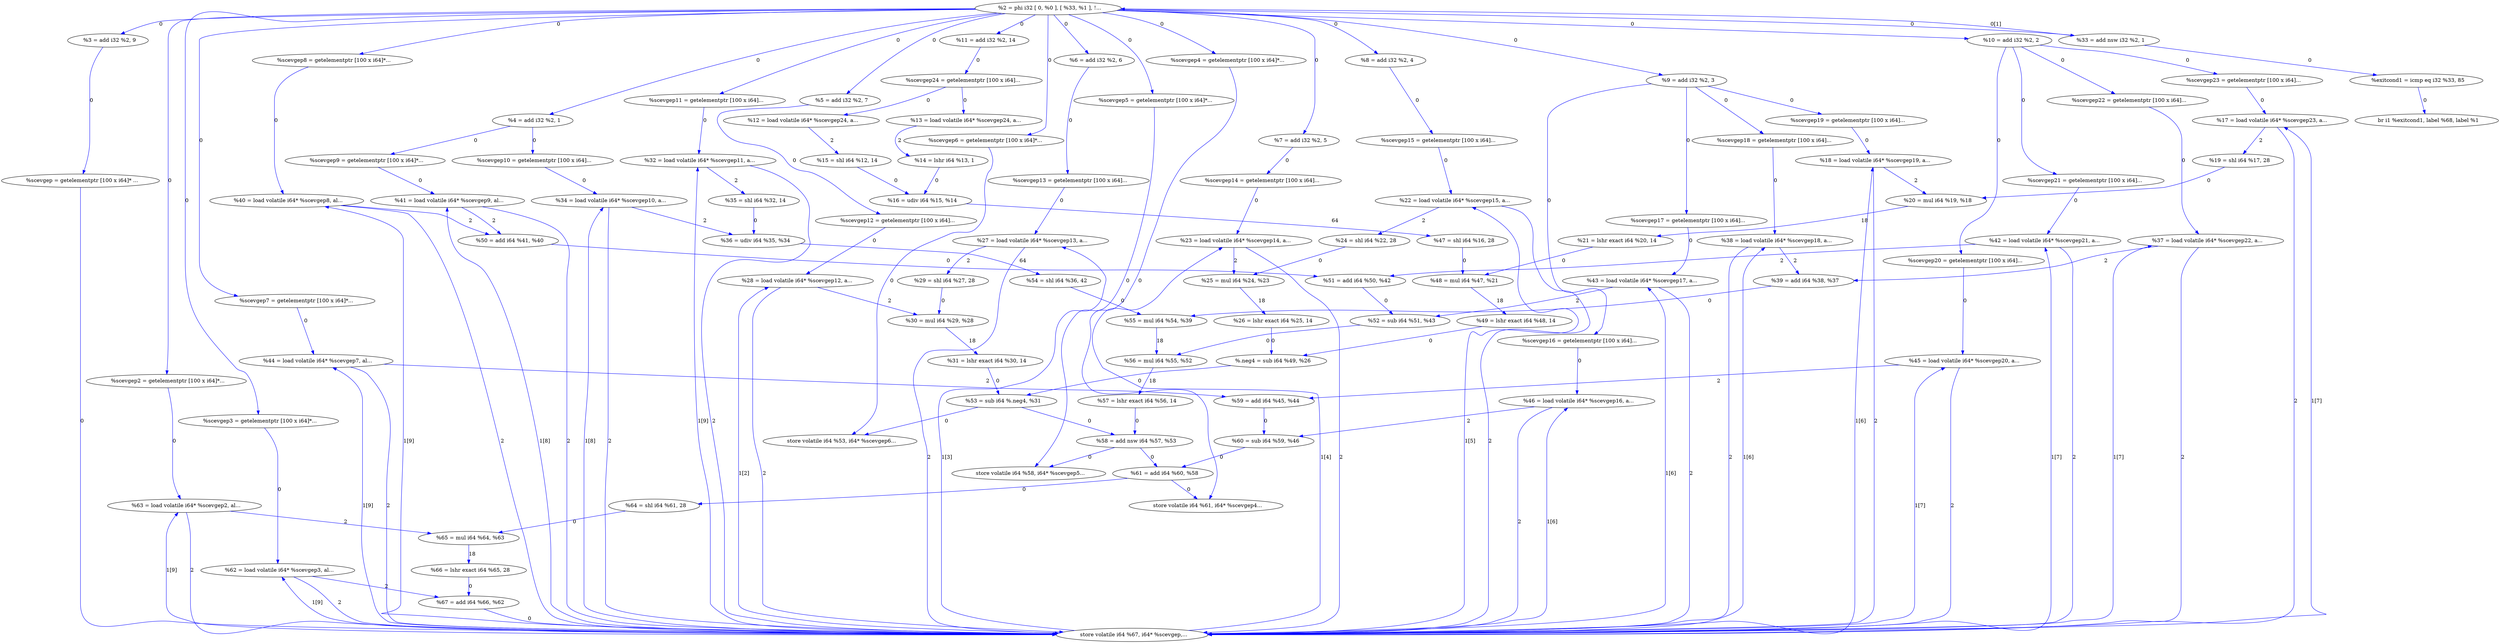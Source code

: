 digraph {
Node0x33af640[label="  %3 = add i32 %2, 9"];
Node0x33af560[label="  %2 = phi i32 [ 0, %0 ], [ %33, %1 ], !..."];
Node0x33af560 -> Node0x33af640[label="0",color=blue];
Node0x3402050[label="  %scevgep2 = getelementptr [100 x i64]*..."];
Node0x33af560 -> Node0x3402050[label="0",color=blue];
Node0x3402130[label="  %scevgep3 = getelementptr [100 x i64]*..."];
Node0x33af560 -> Node0x3402130[label="0",color=blue];
Node0x3402210[label="  %scevgep4 = getelementptr [100 x i64]*..."];
Node0x33af560 -> Node0x3402210[label="0",color=blue];
Node0x34022f0[label="  %scevgep5 = getelementptr [100 x i64]*..."];
Node0x33af560 -> Node0x34022f0[label="0",color=blue];
Node0x34023d0[label="  %scevgep6 = getelementptr [100 x i64]*..."];
Node0x33af560 -> Node0x34023d0[label="0",color=blue];
Node0x34024b0[label="  %scevgep7 = getelementptr [100 x i64]*..."];
Node0x33af560 -> Node0x34024b0[label="0",color=blue];
Node0x3402590[label="  %scevgep8 = getelementptr [100 x i64]*..."];
Node0x33af560 -> Node0x3402590[label="0",color=blue];
Node0x3402670[label="  %4 = add i32 %2, 1"];
Node0x33af560 -> Node0x3402670[label="0",color=blue];
Node0x3402910[label="  %scevgep11 = getelementptr [100 x i64]..."];
Node0x33af560 -> Node0x3402910[label="0",color=blue];
Node0x34029f0[label="  %5 = add i32 %2, 7"];
Node0x33af560 -> Node0x34029f0[label="0",color=blue];
Node0x3402bb0[label="  %6 = add i32 %2, 6"];
Node0x33af560 -> Node0x3402bb0[label="0",color=blue];
Node0x3402d70[label="  %7 = add i32 %2, 5"];
Node0x33af560 -> Node0x3402d70[label="0",color=blue];
Node0x3402f30[label="  %8 = add i32 %2, 4"];
Node0x33af560 -> Node0x3402f30[label="0",color=blue];
Node0x34030f0[label="  %9 = add i32 %2, 3"];
Node0x33af560 -> Node0x34030f0[label="0",color=blue];
Node0x3403550[label="  %10 = add i32 %2, 2"];
Node0x33af560 -> Node0x3403550[label="0",color=blue];
Node0x34039b0[label="  %11 = add i32 %2, 14"];
Node0x33af560 -> Node0x34039b0[label="0",color=blue];
Node0x3405410[label="  %33 = add nsw i32 %2, 1"];
Node0x33af560 -> Node0x3405410[label="0",color=blue];
Node0x3401eb0[label="  %scevgep = getelementptr [100 x i64]* ..."];
Node0x33af640 -> Node0x3401eb0[label="0",color=blue];
Node0x34047a0[label="  store volatile i64 %67, i64* %scevgep,..."];
Node0x3401eb0 -> Node0x34047a0[label="0",color=blue];
Node0x34071d0[label="  %63 = load volatile i64* %scevgep2, al..."];
Node0x3402050 -> Node0x34071d0[label="0",color=blue];
Node0x34070f0[label="  %62 = load volatile i64* %scevgep3, al..."];
Node0x3402130 -> Node0x34070f0[label="0",color=blue];
Node0x3407010[label="  store volatile i64 %61, i64* %scevgep4..."];
Node0x3402210 -> Node0x3407010[label="0",color=blue];
Node0x3406c90[label="  store volatile i64 %58, i64* %scevgep5..."];
Node0x34022f0 -> Node0x3406c90[label="0",color=blue];
Node0x3406ad0[label="  store volatile i64 %53, i64* %scevgep6..."];
Node0x34023d0 -> Node0x3406ad0[label="0",color=blue];
Node0x3405db0[label="  %44 = load volatile i64* %scevgep7, al..."];
Node0x34024b0 -> Node0x3405db0[label="0",color=blue];
Node0x3405a30[label="  %40 = load volatile i64* %scevgep8, al..."];
Node0x3402590 -> Node0x3405a30[label="0",color=blue];
Node0x3402750[label="  %scevgep9 = getelementptr [100 x i64]*..."];
Node0x3402670 -> Node0x3402750[label="0",color=blue];
Node0x3402830[label="  %scevgep10 = getelementptr [100 x i64]..."];
Node0x3402670 -> Node0x3402830[label="0",color=blue];
Node0x3405b10[label="  %41 = load volatile i64* %scevgep9, al..."];
Node0x3402750 -> Node0x3405b10[label="0",color=blue];
Node0x34054f0[label="  %34 = load volatile i64* %scevgep10, a..."];
Node0x3402830 -> Node0x34054f0[label="0",color=blue];
Node0x3405330[label="  %32 = load volatile i64* %scevgep11, a..."];
Node0x3402910 -> Node0x3405330[label="0",color=blue];
Node0x3402ad0[label="  %scevgep12 = getelementptr [100 x i64]..."];
Node0x34029f0 -> Node0x3402ad0[label="0",color=blue];
Node0x3404fb0[label="  %28 = load volatile i64* %scevgep12, a..."];
Node0x3402ad0 -> Node0x3404fb0[label="0",color=blue];
Node0x3402c90[label="  %scevgep13 = getelementptr [100 x i64]..."];
Node0x3402bb0 -> Node0x3402c90[label="0",color=blue];
Node0x3401d40[label="  %27 = load volatile i64* %scevgep13, a..."];
Node0x3402c90 -> Node0x3401d40[label="0",color=blue];
Node0x3402e50[label="  %scevgep14 = getelementptr [100 x i64]..."];
Node0x3402d70 -> Node0x3402e50[label="0",color=blue];
Node0x34046c0[label="  %23 = load volatile i64* %scevgep14, a..."];
Node0x3402e50 -> Node0x34046c0[label="0",color=blue];
Node0x3403010[label="  %scevgep15 = getelementptr [100 x i64]..."];
Node0x3402f30 -> Node0x3403010[label="0",color=blue];
Node0x34045e0[label="  %22 = load volatile i64* %scevgep15, a..."];
Node0x3403010 -> Node0x34045e0[label="0",color=blue];
Node0x34031d0[label="  %scevgep16 = getelementptr [100 x i64]..."];
Node0x34030f0 -> Node0x34031d0[label="0",color=blue];
Node0x34032b0[label="  %scevgep17 = getelementptr [100 x i64]..."];
Node0x34030f0 -> Node0x34032b0[label="0",color=blue];
Node0x3403390[label="  %scevgep18 = getelementptr [100 x i64]..."];
Node0x34030f0 -> Node0x3403390[label="0",color=blue];
Node0x3403470[label="  %scevgep19 = getelementptr [100 x i64]..."];
Node0x34030f0 -> Node0x3403470[label="0",color=blue];
Node0x3405f70[label="  %46 = load volatile i64* %scevgep16, a..."];
Node0x34031d0 -> Node0x3405f70[label="0",color=blue];
Node0x3405cd0[label="  %43 = load volatile i64* %scevgep17, a..."];
Node0x34032b0 -> Node0x3405cd0[label="0",color=blue];
Node0x3405870[label="  %38 = load volatile i64* %scevgep18, a..."];
Node0x3403390 -> Node0x3405870[label="0",color=blue];
Node0x34041e0[label="  %18 = load volatile i64* %scevgep19, a..."];
Node0x3403470 -> Node0x34041e0[label="0",color=blue];
Node0x3403630[label="  %scevgep20 = getelementptr [100 x i64]..."];
Node0x3403550 -> Node0x3403630[label="0",color=blue];
Node0x3403710[label="  %scevgep21 = getelementptr [100 x i64]..."];
Node0x3403550 -> Node0x3403710[label="0",color=blue];
Node0x34037f0[label="  %scevgep22 = getelementptr [100 x i64]..."];
Node0x3403550 -> Node0x34037f0[label="0",color=blue];
Node0x34038d0[label="  %scevgep23 = getelementptr [100 x i64]..."];
Node0x3403550 -> Node0x34038d0[label="0",color=blue];
Node0x3405e90[label="  %45 = load volatile i64* %scevgep20, a..."];
Node0x3403630 -> Node0x3405e90[label="0",color=blue];
Node0x3405bf0[label="  %42 = load volatile i64* %scevgep21, a..."];
Node0x3403710 -> Node0x3405bf0[label="0",color=blue];
Node0x3405790[label="  %37 = load volatile i64* %scevgep22, a..."];
Node0x34037f0 -> Node0x3405790[label="0",color=blue];
Node0x3404100[label="  %17 = load volatile i64* %scevgep23, a..."];
Node0x34038d0 -> Node0x3404100[label="0",color=blue];
Node0x3403a90[label="  %scevgep24 = getelementptr [100 x i64]..."];
Node0x34039b0 -> Node0x3403a90[label="0",color=blue];
Node0x3403c50[label="  %12 = load volatile i64* %scevgep24, a..."];
Node0x3403a90 -> Node0x3403c50[label="0",color=blue];
Node0x3403d30[label="  %13 = load volatile i64* %scevgep24, a..."];
Node0x3403a90 -> Node0x3403d30[label="0",color=blue];
Node0x3403ef0[label="  %15 = shl i64 %12, 14"];
Node0x3403c50 -> Node0x3403ef0[label="2",color=blue];
Node0x3403e10[label="  %14 = lshr i64 %13, 1"];
Node0x3403d30 -> Node0x3403e10[label="2",color=blue];
Node0x3403fd0[label="  %16 = udiv i64 %15, %14"];
Node0x3403e10 -> Node0x3403fd0[label="0",color=blue];
Node0x3403ef0 -> Node0x3403fd0[label="0",color=blue];
Node0x3406050[label="  %47 = shl i64 %16, 28"];
Node0x3403fd0 -> Node0x3406050[label="64",color=blue];
Node0x34042c0[label="  %19 = shl i64 %17, 28"];
Node0x3404100 -> Node0x34042c0[label="2",color=blue];
Node0x3404100 -> Node0x34047a0[label="2",color=blue];
Node0x34043a0[label="  %20 = mul i64 %19, %18"];
Node0x34041e0 -> Node0x34043a0[label="2",color=blue];
Node0x34041e0 -> Node0x34047a0[label="2",color=blue];
Node0x34042c0 -> Node0x34043a0[label="0",color=blue];
Node0x3404500[label="  %21 = lshr exact i64 %20, 14"];
Node0x34043a0 -> Node0x3404500[label="18",color=blue];
Node0x3406130[label="  %48 = mul i64 %47, %21"];
Node0x3404500 -> Node0x3406130[label="0",color=blue];
Node0x3401a00[label="  %24 = shl i64 %22, 28"];
Node0x34045e0 -> Node0x3401a00[label="2",color=blue];
Node0x34045e0 -> Node0x34047a0[label="2",color=blue];
Node0x3401ae0[label="  %25 = mul i64 %24, %23"];
Node0x34046c0 -> Node0x3401ae0[label="2",color=blue];
Node0x34046c0 -> Node0x34047a0[label="2",color=blue];
Node0x3401a00 -> Node0x3401ae0[label="0",color=blue];
Node0x3401c60[label="  %26 = lshr exact i64 %25, 14"];
Node0x3401ae0 -> Node0x3401c60[label="18",color=blue];
Node0x3406590[label="  %.neg4 = sub i64 %49, %26"];
Node0x3401c60 -> Node0x3406590[label="0",color=blue];
Node0x3405090[label="  %29 = shl i64 %27, 28"];
Node0x3401d40 -> Node0x3405090[label="2",color=blue];
Node0x3401d40 -> Node0x34047a0[label="2",color=blue];
Node0x3405170[label="  %30 = mul i64 %29, %28"];
Node0x3404fb0 -> Node0x3405170[label="2",color=blue];
Node0x3404fb0 -> Node0x34047a0[label="2",color=blue];
Node0x3405090 -> Node0x3405170[label="0",color=blue];
Node0x3405250[label="  %31 = lshr exact i64 %30, 14"];
Node0x3405170 -> Node0x3405250[label="18",color=blue];
Node0x3406670[label="  %53 = sub i64 %.neg4, %31"];
Node0x3405250 -> Node0x3406670[label="0",color=blue];
Node0x34055d0[label="  %35 = shl i64 %32, 14"];
Node0x3405330 -> Node0x34055d0[label="2",color=blue];
Node0x3405330 -> Node0x34047a0[label="2",color=blue];
Node0x33af560 -> Node0x3405410[label="0[1]",color=blue,dir=back];
Node0x3404880[label="  %exitcond1 = icmp eq i32 %33, 85"];
Node0x3405410 -> Node0x3404880[label="0",color=blue];
Node0x34056b0[label="  %36 = udiv i64 %35, %34"];
Node0x34054f0 -> Node0x34056b0[label="2",color=blue];
Node0x34054f0 -> Node0x34047a0[label="2",color=blue];
Node0x34055d0 -> Node0x34056b0[label="0",color=blue];
Node0x3406750[label="  %54 = shl i64 %36, 42"];
Node0x34056b0 -> Node0x3406750[label="64",color=blue];
Node0x3405950[label="  %39 = add i64 %38, %37"];
Node0x3405790 -> Node0x3405950[label="2",color=blue];
Node0x3405790 -> Node0x34047a0[label="2",color=blue];
Node0x3405870 -> Node0x3405950[label="2",color=blue];
Node0x3405870 -> Node0x34047a0[label="2",color=blue];
Node0x3406830[label="  %55 = mul i64 %54, %39"];
Node0x3405950 -> Node0x3406830[label="0",color=blue];
Node0x34062f0[label="  %50 = add i64 %41, %40"];
Node0x3405a30 -> Node0x34062f0[label="2",color=blue];
Node0x3405a30 -> Node0x34047a0[label="2",color=blue];
Node0x3405b10 -> Node0x34062f0[label="2",color=blue];
Node0x3405b10 -> Node0x34047a0[label="2",color=blue];
Node0x34063d0[label="  %51 = add i64 %50, %42"];
Node0x3405bf0 -> Node0x34063d0[label="2",color=blue];
Node0x3405bf0 -> Node0x34047a0[label="2",color=blue];
Node0x34064b0[label="  %52 = sub i64 %51, %43"];
Node0x3405cd0 -> Node0x34064b0[label="2",color=blue];
Node0x3405cd0 -> Node0x34047a0[label="2",color=blue];
Node0x3406d70[label="  %59 = add i64 %45, %44"];
Node0x3405db0 -> Node0x3406d70[label="2",color=blue];
Node0x3405db0 -> Node0x34047a0[label="2",color=blue];
Node0x3405e90 -> Node0x3406d70[label="2",color=blue];
Node0x3405e90 -> Node0x34047a0[label="2",color=blue];
Node0x3406e50[label="  %60 = sub i64 %59, %46"];
Node0x3405f70 -> Node0x3406e50[label="2",color=blue];
Node0x3405f70 -> Node0x34047a0[label="2",color=blue];
Node0x3406050 -> Node0x3406130[label="0",color=blue];
Node0x3406210[label="  %49 = lshr exact i64 %48, 14"];
Node0x3406130 -> Node0x3406210[label="18",color=blue];
Node0x3406210 -> Node0x3406590[label="0",color=blue];
Node0x34062f0 -> Node0x34063d0[label="0",color=blue];
Node0x34063d0 -> Node0x34064b0[label="0",color=blue];
Node0x3406910[label="  %56 = mul i64 %55, %52"];
Node0x34064b0 -> Node0x3406910[label="0",color=blue];
Node0x3406590 -> Node0x3406670[label="0",color=blue];
Node0x3406670 -> Node0x3406ad0[label="0",color=blue];
Node0x3406bb0[label="  %58 = add nsw i64 %57, %53"];
Node0x3406670 -> Node0x3406bb0[label="0",color=blue];
Node0x3406750 -> Node0x3406830[label="0",color=blue];
Node0x3406830 -> Node0x3406910[label="18",color=blue];
Node0x34069f0[label="  %57 = lshr exact i64 %56, 14"];
Node0x3406910 -> Node0x34069f0[label="18",color=blue];
Node0x34069f0 -> Node0x3406bb0[label="0",color=blue];
Node0x3406bb0 -> Node0x3406c90[label="0",color=blue];
Node0x3406f30[label="  %61 = add i64 %60, %58"];
Node0x3406bb0 -> Node0x3406f30[label="0",color=blue];
Node0x3406d70 -> Node0x3406e50[label="0",color=blue];
Node0x3406e50 -> Node0x3406f30[label="0",color=blue];
Node0x3406f30 -> Node0x3407010[label="0",color=blue];
Node0x34072b0[label="  %64 = shl i64 %61, 28"];
Node0x3406f30 -> Node0x34072b0[label="0",color=blue];
Node0x3407550[label="  %67 = add i64 %66, %62"];
Node0x34070f0 -> Node0x3407550[label="2",color=blue];
Node0x34070f0 -> Node0x34047a0[label="2",color=blue];
Node0x3407390[label="  %65 = mul i64 %64, %63"];
Node0x34071d0 -> Node0x3407390[label="2",color=blue];
Node0x34071d0 -> Node0x34047a0[label="2",color=blue];
Node0x34072b0 -> Node0x3407390[label="0",color=blue];
Node0x3407470[label="  %66 = lshr exact i64 %65, 28"];
Node0x3407390 -> Node0x3407470[label="18",color=blue];
Node0x3407470 -> Node0x3407550[label="0",color=blue];
Node0x3407550 -> Node0x34047a0[label="0",color=blue];
Node0x3404100 -> Node0x34047a0[label="1[7]",color=blue,dir=back];
Node0x34041e0 -> Node0x34047a0[label="1[6]",color=blue,dir=back];
Node0x34045e0 -> Node0x34047a0[label="1[5]",color=blue,dir=back];
Node0x34046c0 -> Node0x34047a0[label="1[4]",color=blue,dir=back];
Node0x3401d40 -> Node0x34047a0[label="1[3]",color=blue,dir=back];
Node0x3404fb0 -> Node0x34047a0[label="1[2]",color=blue,dir=back];
Node0x3405330 -> Node0x34047a0[label="1[9]",color=blue,dir=back];
Node0x34054f0 -> Node0x34047a0[label="1[8]",color=blue,dir=back];
Node0x3405790 -> Node0x34047a0[label="1[7]",color=blue,dir=back];
Node0x3405870 -> Node0x34047a0[label="1[6]",color=blue,dir=back];
Node0x3405a30 -> Node0x34047a0[label="1[9]",color=blue,dir=back];
Node0x3405b10 -> Node0x34047a0[label="1[8]",color=blue,dir=back];
Node0x3405bf0 -> Node0x34047a0[label="1[7]",color=blue,dir=back];
Node0x3405cd0 -> Node0x34047a0[label="1[6]",color=blue,dir=back];
Node0x3405db0 -> Node0x34047a0[label="1[9]",color=blue,dir=back];
Node0x3405e90 -> Node0x34047a0[label="1[7]",color=blue,dir=back];
Node0x3405f70 -> Node0x34047a0[label="1[6]",color=blue,dir=back];
Node0x34070f0 -> Node0x34047a0[label="1[9]",color=blue,dir=back];
Node0x34071d0 -> Node0x34047a0[label="1[9]",color=blue,dir=back];
Node0x34049f0[label="  br i1 %exitcond1, label %68, label %1"];
Node0x3404880 -> Node0x34049f0[label="0",color=blue];
}
